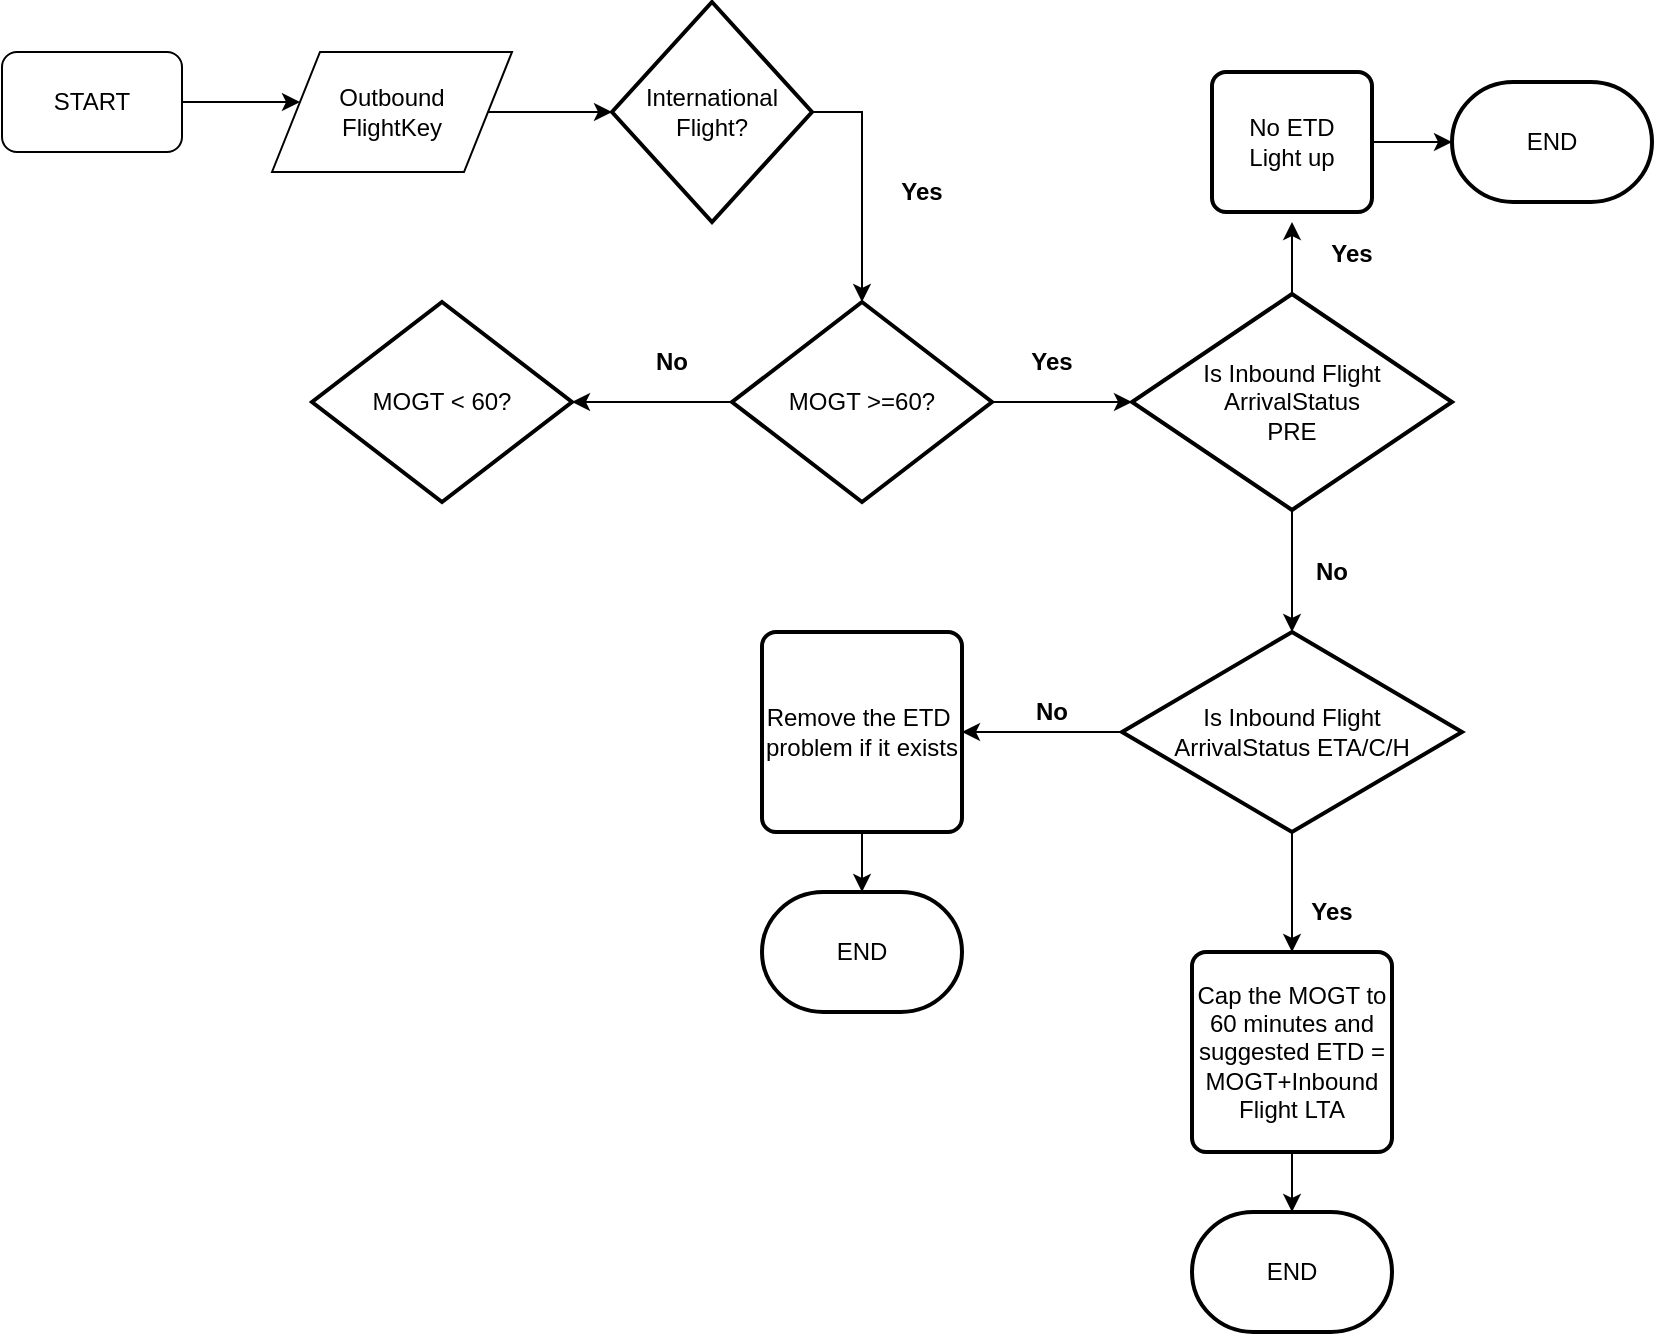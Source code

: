 <mxfile version="11.1.4" type="github"><diagram id="pFKQiXRmC3XckeJbhHOQ" name="Page-1"><mxGraphModel dx="1038" dy="583" grid="1" gridSize="10" guides="1" tooltips="1" connect="1" arrows="1" fold="1" page="1" pageScale="1" pageWidth="850" pageHeight="1100" math="0" shadow="0"><root><mxCell id="0"/><mxCell id="1" parent="0"/><mxCell id="46tW-18OfaLYzbYvIZAa-34" value="" style="edgeStyle=orthogonalEdgeStyle;rounded=0;orthogonalLoop=1;jettySize=auto;html=1;" edge="1" parent="1" source="UgsXbYPD-4DsROqtCclC-1" target="UgsXbYPD-4DsROqtCclC-3"><mxGeometry relative="1" as="geometry"><Array as="points"><mxPoint x="140" y="65"/><mxPoint x="140" y="65"/></Array></mxGeometry></mxCell><mxCell id="UgsXbYPD-4DsROqtCclC-1" value="START" style="rounded=1;whiteSpace=wrap;html=1;" parent="1" vertex="1"><mxGeometry x="15" y="40" width="90" height="50" as="geometry"/></mxCell><mxCell id="UgsXbYPD-4DsROqtCclC-6" style="edgeStyle=orthogonalEdgeStyle;rounded=0;orthogonalLoop=1;jettySize=auto;html=1;exitX=0.5;exitY=0;exitDx=0;exitDy=0;entryX=0.5;entryY=0;entryDx=0;entryDy=0;" parent="1" source="UgsXbYPD-4DsROqtCclC-3" target="UgsXbYPD-4DsROqtCclC-3" edge="1"><mxGeometry relative="1" as="geometry"><mxPoint x="260" y="120" as="targetPoint"/></mxGeometry></mxCell><mxCell id="46tW-18OfaLYzbYvIZAa-36" value="" style="edgeStyle=orthogonalEdgeStyle;rounded=0;orthogonalLoop=1;jettySize=auto;html=1;" edge="1" parent="1" source="UgsXbYPD-4DsROqtCclC-3" target="UgsXbYPD-4DsROqtCclC-8"><mxGeometry relative="1" as="geometry"/></mxCell><mxCell id="UgsXbYPD-4DsROqtCclC-3" value="Outbound&lt;br&gt;FlightKey" style="shape=parallelogram;perimeter=parallelogramPerimeter;whiteSpace=wrap;html=1;" parent="1" vertex="1"><mxGeometry x="150" y="40" width="120" height="60" as="geometry"/></mxCell><mxCell id="46tW-18OfaLYzbYvIZAa-39" value="" style="edgeStyle=orthogonalEdgeStyle;rounded=0;orthogonalLoop=1;jettySize=auto;html=1;entryX=0.5;entryY=0;entryDx=0;entryDy=0;entryPerimeter=0;" edge="1" parent="1" source="UgsXbYPD-4DsROqtCclC-8" target="UgsXbYPD-4DsROqtCclC-11"><mxGeometry relative="1" as="geometry"><mxPoint x="500" y="70" as="targetPoint"/><Array as="points"><mxPoint x="445" y="70"/></Array></mxGeometry></mxCell><mxCell id="UgsXbYPD-4DsROqtCclC-8" value="International Flight?" style="strokeWidth=2;html=1;shape=mxgraph.flowchart.decision;whiteSpace=wrap;" parent="1" vertex="1"><mxGeometry x="320" y="15" width="100" height="110" as="geometry"/></mxCell><mxCell id="UgsXbYPD-4DsROqtCclC-14" style="edgeStyle=orthogonalEdgeStyle;rounded=0;orthogonalLoop=1;jettySize=auto;html=1;" parent="1" source="UgsXbYPD-4DsROqtCclC-11" edge="1"><mxGeometry relative="1" as="geometry"><mxPoint x="580" y="215" as="targetPoint"/></mxGeometry></mxCell><mxCell id="46tW-18OfaLYzbYvIZAa-42" value="" style="edgeStyle=orthogonalEdgeStyle;rounded=0;orthogonalLoop=1;jettySize=auto;html=1;" edge="1" parent="1" source="UgsXbYPD-4DsROqtCclC-11" target="46tW-18OfaLYzbYvIZAa-41"><mxGeometry relative="1" as="geometry"/></mxCell><mxCell id="UgsXbYPD-4DsROqtCclC-11" value="MOGT &amp;gt;=60?" style="strokeWidth=2;html=1;shape=mxgraph.flowchart.decision;whiteSpace=wrap;" parent="1" vertex="1"><mxGeometry x="380" y="165" width="130" height="100" as="geometry"/></mxCell><mxCell id="46tW-18OfaLYzbYvIZAa-41" value="MOGT &amp;lt; 60?" style="strokeWidth=2;html=1;shape=mxgraph.flowchart.decision;whiteSpace=wrap;" vertex="1" parent="1"><mxGeometry x="170" y="165" width="130" height="100" as="geometry"/></mxCell><mxCell id="UgsXbYPD-4DsROqtCclC-16" style="edgeStyle=orthogonalEdgeStyle;rounded=0;orthogonalLoop=1;jettySize=auto;html=1;entryX=0.5;entryY=0;entryDx=0;entryDy=0;entryPerimeter=0;" parent="1" source="UgsXbYPD-4DsROqtCclC-15" edge="1" target="UgsXbYPD-4DsROqtCclC-17"><mxGeometry relative="1" as="geometry"><mxPoint x="590" y="320" as="targetPoint"/><Array as="points"><mxPoint x="660" y="290"/><mxPoint x="660" y="290"/></Array></mxGeometry></mxCell><mxCell id="46tW-18OfaLYzbYvIZAa-3" value="" style="edgeStyle=orthogonalEdgeStyle;rounded=0;orthogonalLoop=1;jettySize=auto;html=1;" edge="1" parent="1" source="UgsXbYPD-4DsROqtCclC-15"><mxGeometry relative="1" as="geometry"><mxPoint x="660" y="125" as="targetPoint"/><Array as="points"><mxPoint x="660" y="125"/><mxPoint x="660" y="125"/></Array></mxGeometry></mxCell><mxCell id="UgsXbYPD-4DsROqtCclC-15" value="Is Inbound Flight&lt;br&gt;ArrivalStatus &lt;br&gt;PRE" style="strokeWidth=2;html=1;shape=mxgraph.flowchart.decision;whiteSpace=wrap;" parent="1" vertex="1"><mxGeometry x="580" y="161" width="160" height="108" as="geometry"/></mxCell><mxCell id="46tW-18OfaLYzbYvIZAa-11" value="" style="edgeStyle=orthogonalEdgeStyle;rounded=0;orthogonalLoop=1;jettySize=auto;html=1;" edge="1" parent="1" source="UgsXbYPD-4DsROqtCclC-17"><mxGeometry relative="1" as="geometry"><mxPoint x="660" y="490" as="targetPoint"/></mxGeometry></mxCell><mxCell id="46tW-18OfaLYzbYvIZAa-15" value="" style="edgeStyle=orthogonalEdgeStyle;rounded=0;orthogonalLoop=1;jettySize=auto;html=1;" edge="1" parent="1" source="UgsXbYPD-4DsROqtCclC-17"><mxGeometry relative="1" as="geometry"><mxPoint x="495" y="380" as="targetPoint"/></mxGeometry></mxCell><mxCell id="UgsXbYPD-4DsROqtCclC-17" value="&lt;span style=&quot;white-space: normal&quot;&gt;Is Inbound Flight&lt;/span&gt;&lt;br style=&quot;white-space: normal&quot;&gt;&lt;span style=&quot;white-space: normal&quot;&gt;ArrivalStatus&lt;/span&gt;&lt;span style=&quot;white-space: normal&quot;&gt;&amp;nbsp;ETA/C/H&lt;/span&gt;" style="strokeWidth=2;html=1;shape=mxgraph.flowchart.decision;whiteSpace=wrap;" parent="1" vertex="1"><mxGeometry x="575" y="330" width="170" height="100" as="geometry"/></mxCell><mxCell id="46tW-18OfaLYzbYvIZAa-6" value="&lt;b&gt;Yes&lt;/b&gt;" style="text;html=1;strokeColor=none;fillColor=none;align=center;verticalAlign=middle;whiteSpace=wrap;rounded=0;" vertex="1" parent="1"><mxGeometry x="520" y="185" width="40" height="20" as="geometry"/></mxCell><mxCell id="46tW-18OfaLYzbYvIZAa-7" value="&lt;b&gt;No&lt;/b&gt;" style="text;html=1;strokeColor=none;fillColor=none;align=center;verticalAlign=middle;whiteSpace=wrap;rounded=0;" vertex="1" parent="1"><mxGeometry x="660" y="290" width="40" height="20" as="geometry"/></mxCell><mxCell id="46tW-18OfaLYzbYvIZAa-13" value="&lt;b&gt;Yes&lt;/b&gt;" style="text;html=1;strokeColor=none;fillColor=none;align=center;verticalAlign=middle;whiteSpace=wrap;rounded=0;" vertex="1" parent="1"><mxGeometry x="660" y="460" width="40" height="20" as="geometry"/></mxCell><mxCell id="46tW-18OfaLYzbYvIZAa-17" value="&lt;b&gt;No&lt;/b&gt;" style="text;html=1;strokeColor=none;fillColor=none;align=center;verticalAlign=middle;whiteSpace=wrap;rounded=0;" vertex="1" parent="1"><mxGeometry x="520" y="360" width="40" height="20" as="geometry"/></mxCell><mxCell id="46tW-18OfaLYzbYvIZAa-30" value="" style="edgeStyle=orthogonalEdgeStyle;rounded=0;orthogonalLoop=1;jettySize=auto;html=1;" edge="1" parent="1" source="46tW-18OfaLYzbYvIZAa-18"><mxGeometry relative="1" as="geometry"><mxPoint x="445" y="460" as="targetPoint"/></mxGeometry></mxCell><mxCell id="46tW-18OfaLYzbYvIZAa-18" value="&lt;span style=&quot;white-space: normal&quot;&gt;Remove the ETD&amp;nbsp;&lt;/span&gt;&lt;br style=&quot;white-space: normal&quot;&gt;&lt;span style=&quot;white-space: normal&quot;&gt;problem if it exists&lt;/span&gt;" style="rounded=1;whiteSpace=wrap;html=1;absoluteArcSize=1;arcSize=14;strokeWidth=2;" vertex="1" parent="1"><mxGeometry x="395" y="330" width="100" height="100" as="geometry"/></mxCell><mxCell id="46tW-18OfaLYzbYvIZAa-21" value="END" style="strokeWidth=2;html=1;shape=mxgraph.flowchart.terminator;whiteSpace=wrap;" vertex="1" parent="1"><mxGeometry x="395" y="460" width="100" height="60" as="geometry"/></mxCell><mxCell id="46tW-18OfaLYzbYvIZAa-29" value="" style="edgeStyle=orthogonalEdgeStyle;rounded=0;orthogonalLoop=1;jettySize=auto;html=1;" edge="1" parent="1" source="46tW-18OfaLYzbYvIZAa-22"><mxGeometry relative="1" as="geometry"><mxPoint x="660" y="620" as="targetPoint"/></mxGeometry></mxCell><mxCell id="46tW-18OfaLYzbYvIZAa-22" value="Cap the MOGT to 60 minutes and suggested ETD = MOGT+Inbound Flight LTA" style="rounded=1;whiteSpace=wrap;html=1;absoluteArcSize=1;arcSize=14;strokeWidth=2;" vertex="1" parent="1"><mxGeometry x="610" y="490" width="100" height="100" as="geometry"/></mxCell><mxCell id="46tW-18OfaLYzbYvIZAa-45" value="" style="edgeStyle=orthogonalEdgeStyle;rounded=0;orthogonalLoop=1;jettySize=auto;html=1;" edge="1" parent="1" source="46tW-18OfaLYzbYvIZAa-23" target="46tW-18OfaLYzbYvIZAa-44"><mxGeometry relative="1" as="geometry"/></mxCell><mxCell id="46tW-18OfaLYzbYvIZAa-23" value="No ETD &lt;br&gt;Light up" style="rounded=1;whiteSpace=wrap;html=1;absoluteArcSize=1;arcSize=14;strokeWidth=2;" vertex="1" parent="1"><mxGeometry x="620" y="50" width="80" height="70" as="geometry"/></mxCell><mxCell id="46tW-18OfaLYzbYvIZAa-27" value="&lt;b&gt;Yes&lt;/b&gt;" style="text;html=1;strokeColor=none;fillColor=none;align=center;verticalAlign=middle;whiteSpace=wrap;rounded=0;" vertex="1" parent="1"><mxGeometry x="670" y="130.5" width="40" height="20" as="geometry"/></mxCell><mxCell id="46tW-18OfaLYzbYvIZAa-28" value="END" style="strokeWidth=2;html=1;shape=mxgraph.flowchart.terminator;whiteSpace=wrap;" vertex="1" parent="1"><mxGeometry x="610" y="620" width="100" height="60" as="geometry"/></mxCell><mxCell id="46tW-18OfaLYzbYvIZAa-40" value="&lt;b&gt;Yes&lt;/b&gt;" style="text;html=1;strokeColor=none;fillColor=none;align=center;verticalAlign=middle;whiteSpace=wrap;rounded=0;" vertex="1" parent="1"><mxGeometry x="455" y="100" width="40" height="20" as="geometry"/></mxCell><mxCell id="46tW-18OfaLYzbYvIZAa-43" value="&lt;b&gt;No&lt;/b&gt;" style="text;html=1;strokeColor=none;fillColor=none;align=center;verticalAlign=middle;whiteSpace=wrap;rounded=0;" vertex="1" parent="1"><mxGeometry x="330" y="185" width="40" height="20" as="geometry"/></mxCell><mxCell id="46tW-18OfaLYzbYvIZAa-44" value="END" style="strokeWidth=2;html=1;shape=mxgraph.flowchart.terminator;whiteSpace=wrap;" vertex="1" parent="1"><mxGeometry x="740" y="55" width="100" height="60" as="geometry"/></mxCell></root></mxGraphModel></diagram></mxfile>